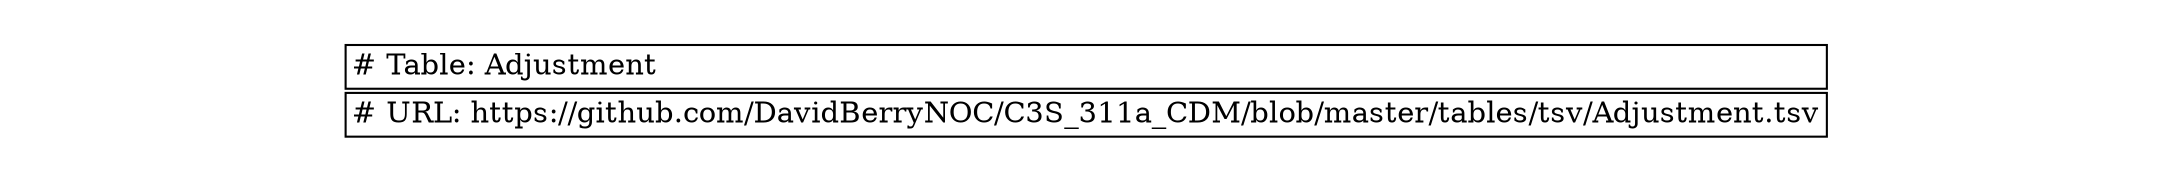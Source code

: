 digraph Adjustment {
node [color=white]
Adjustment [label=<<TABLE BORDER="0" CELLBORDER="1" CELLSPACING="2" COLOR="BLACK">
<TR><TD COLSPAN="" ALIGN="left"># Table: Adjustment</TD></TR>
<TR><TD COLSPAN="" ALIGN="left"># URL: https://github.com/DavidBerryNOC/C3S_311a_CDM/blob/master/tables/tsv/Adjustment.tsv</TD></TR>
</TABLE>>];
}

